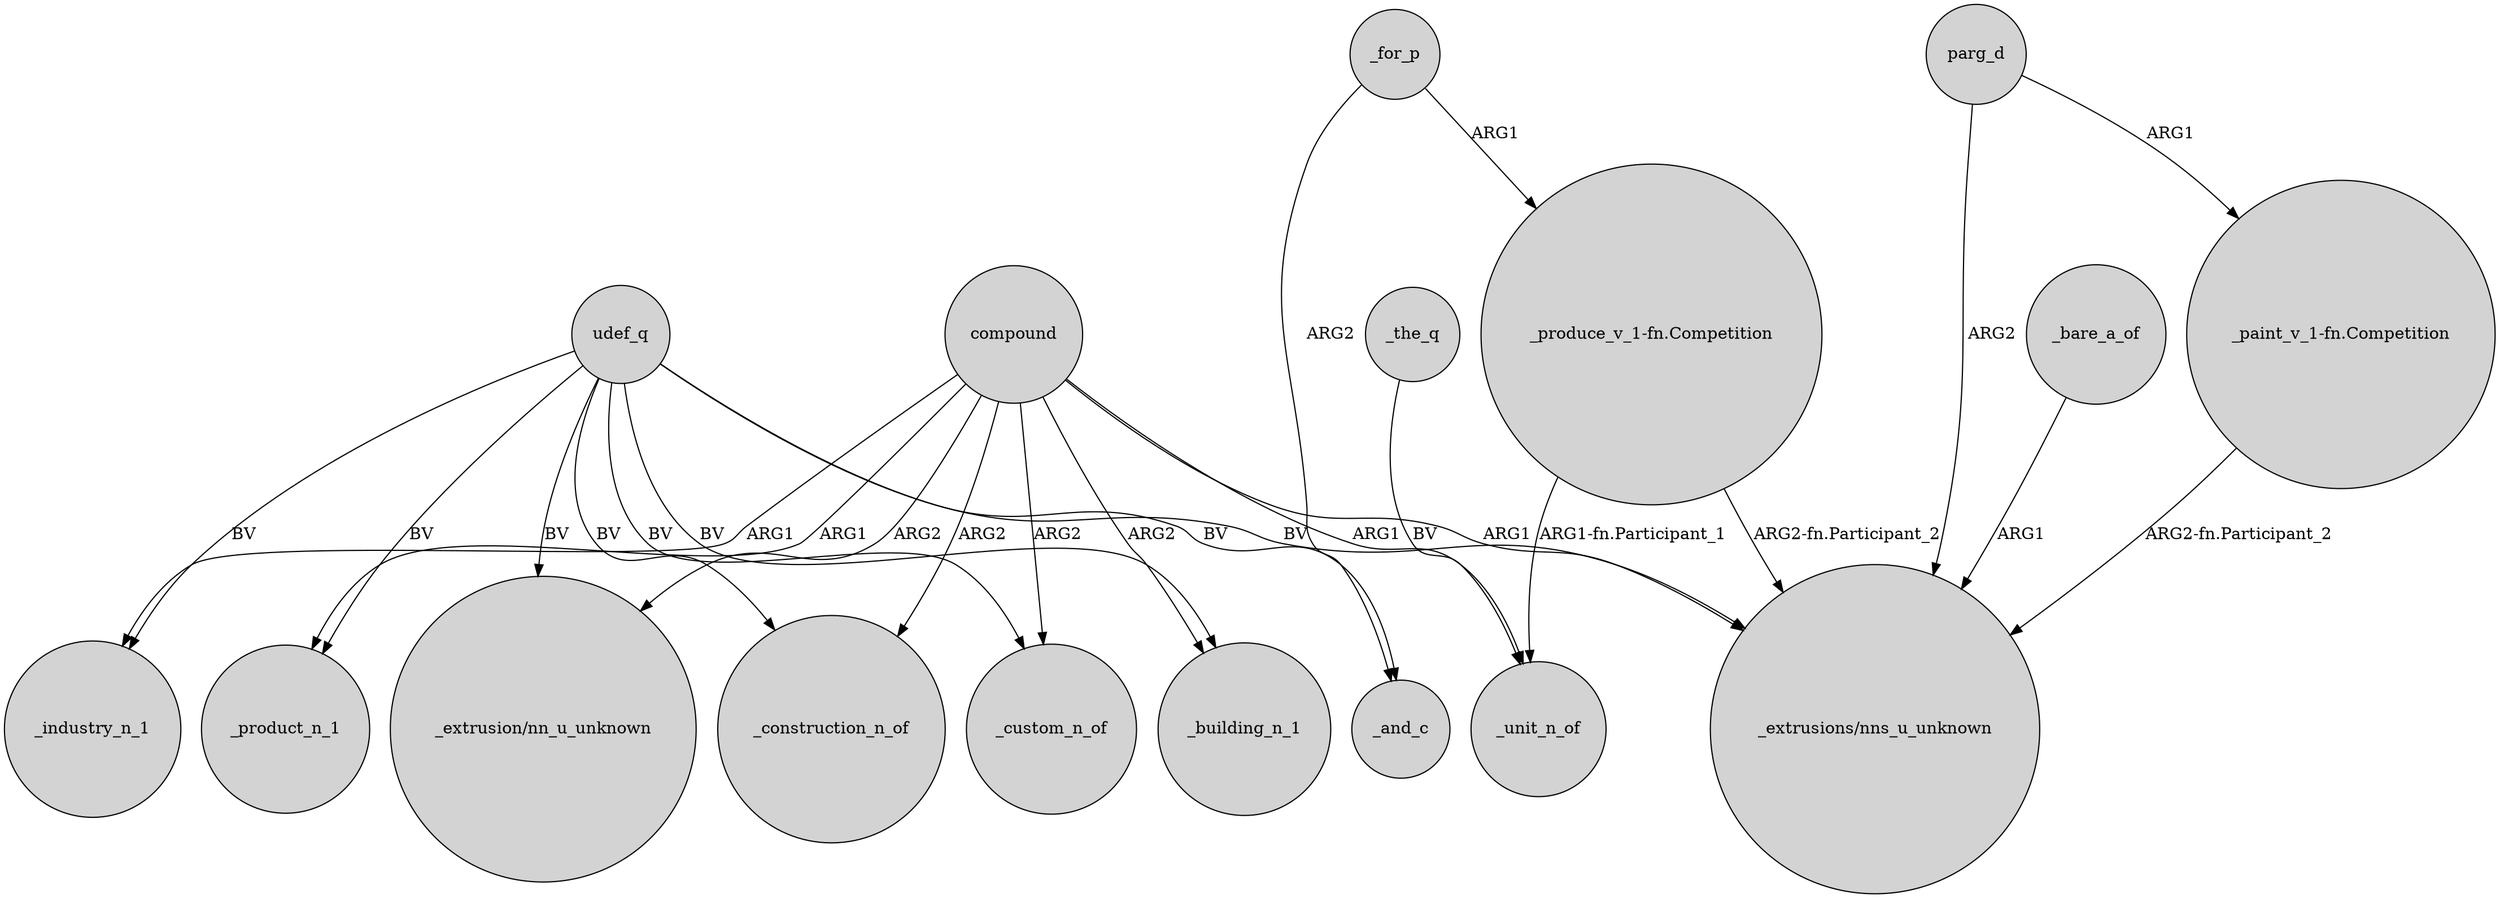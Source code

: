 digraph {
	node [shape=circle style=filled]
	udef_q -> "_extrusions/nns_u_unknown" [label=BV]
	udef_q -> _building_n_1 [label=BV]
	"_paint_v_1-fn.Competition" -> "_extrusions/nns_u_unknown" [label="ARG2-fn.Participant_2"]
	udef_q -> _product_n_1 [label=BV]
	udef_q -> _and_c [label=BV]
	compound -> "_extrusions/nns_u_unknown" [label=ARG1]
	"_produce_v_1-fn.Competition" -> "_extrusions/nns_u_unknown" [label="ARG2-fn.Participant_2"]
	compound -> _industry_n_1 [label=ARG1]
	compound -> _custom_n_of [label=ARG2]
	compound -> "_extrusion/nn_u_unknown" [label=ARG2]
	parg_d -> "_extrusions/nns_u_unknown" [label=ARG2]
	_for_p -> "_produce_v_1-fn.Competition" [label=ARG1]
	_bare_a_of -> "_extrusions/nns_u_unknown" [label=ARG1]
	udef_q -> _custom_n_of [label=BV]
	udef_q -> _industry_n_1 [label=BV]
	"_produce_v_1-fn.Competition" -> _unit_n_of [label="ARG1-fn.Participant_1"]
	compound -> _product_n_1 [label=ARG1]
	compound -> _unit_n_of [label=ARG1]
	udef_q -> _construction_n_of [label=BV]
	_the_q -> _unit_n_of [label=BV]
	udef_q -> "_extrusion/nn_u_unknown" [label=BV]
	compound -> _building_n_1 [label=ARG2]
	parg_d -> "_paint_v_1-fn.Competition" [label=ARG1]
	compound -> _construction_n_of [label=ARG2]
	_for_p -> _and_c [label=ARG2]
}
